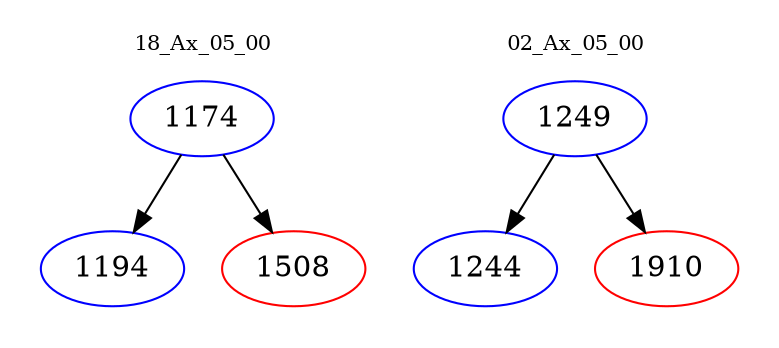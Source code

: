 digraph{
subgraph cluster_0 {
color = white
label = "18_Ax_05_00";
fontsize=10;
T0_1174 [label="1174", color="blue"]
T0_1174 -> T0_1194 [color="black"]
T0_1194 [label="1194", color="blue"]
T0_1174 -> T0_1508 [color="black"]
T0_1508 [label="1508", color="red"]
}
subgraph cluster_1 {
color = white
label = "02_Ax_05_00";
fontsize=10;
T1_1249 [label="1249", color="blue"]
T1_1249 -> T1_1244 [color="black"]
T1_1244 [label="1244", color="blue"]
T1_1249 -> T1_1910 [color="black"]
T1_1910 [label="1910", color="red"]
}
}
